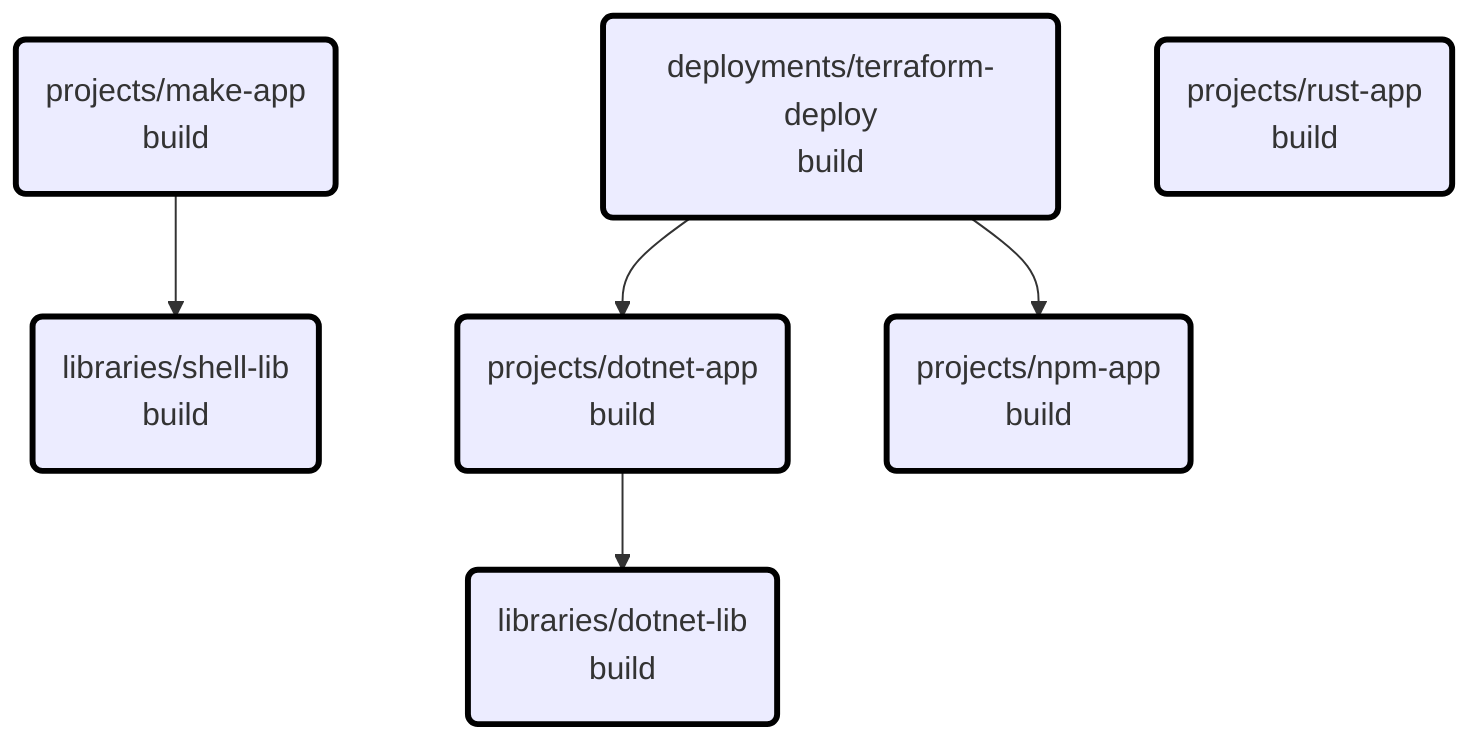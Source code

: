 flowchart TD
classDef build stroke:red,stroke-width:3px
classDef restore stroke:orange,stroke-width:3px
classDef ignore stroke:black,stroke-width:3px
deployments/terraform-deploy:build("deployments/terraform-deploy
build ")
libraries/dotnet-lib:build("libraries/dotnet-lib
build ")
libraries/shell-lib:build("libraries/shell-lib
build ")
projects/dotnet-app:build("projects/dotnet-app
build ")
projects/make-app:build("projects/make-app
build ")
projects/npm-app:build("projects/npm-app
build ")
projects/rust-app:build("projects/rust-app
build ")
deployments/terraform-deploy:build --> projects/dotnet-app:build
deployments/terraform-deploy:build --> projects/npm-app:build
class deployments/terraform-deploy:build ignore
class libraries/dotnet-lib:build ignore
class libraries/shell-lib:build ignore
projects/dotnet-app:build --> libraries/dotnet-lib:build
class projects/dotnet-app:build ignore
projects/make-app:build --> libraries/shell-lib:build
class projects/make-app:build ignore
class projects/npm-app:build ignore
class projects/rust-app:build ignore